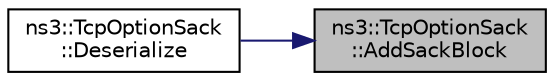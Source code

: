 digraph "ns3::TcpOptionSack::AddSackBlock"
{
 // LATEX_PDF_SIZE
  edge [fontname="Helvetica",fontsize="10",labelfontname="Helvetica",labelfontsize="10"];
  node [fontname="Helvetica",fontsize="10",shape=record];
  rankdir="RL";
  Node1 [label="ns3::TcpOptionSack\l::AddSackBlock",height=0.2,width=0.4,color="black", fillcolor="grey75", style="filled", fontcolor="black",tooltip="Add a SACK block."];
  Node1 -> Node2 [dir="back",color="midnightblue",fontsize="10",style="solid",fontname="Helvetica"];
  Node2 [label="ns3::TcpOptionSack\l::Deserialize",height=0.2,width=0.4,color="black", fillcolor="white", style="filled",URL="$classns3_1_1_tcp_option_sack.html#a8bc60b729045eb21b194d9ead50418e9",tooltip="Deserialize the Option from a buffer iterator."];
}
